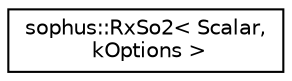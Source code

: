 digraph "Graphical Class Hierarchy"
{
 // LATEX_PDF_SIZE
  edge [fontname="Helvetica",fontsize="10",labelfontname="Helvetica",labelfontsize="10"];
  node [fontname="Helvetica",fontsize="10",shape=record];
  rankdir="LR";
  Node0 [label="sophus::RxSo2\< Scalar,\l kOptions \>",height=0.2,width=0.4,color="black", fillcolor="white", style="filled",URL="$classsophus_1_1_rx_so2.html",tooltip=" "];
}

